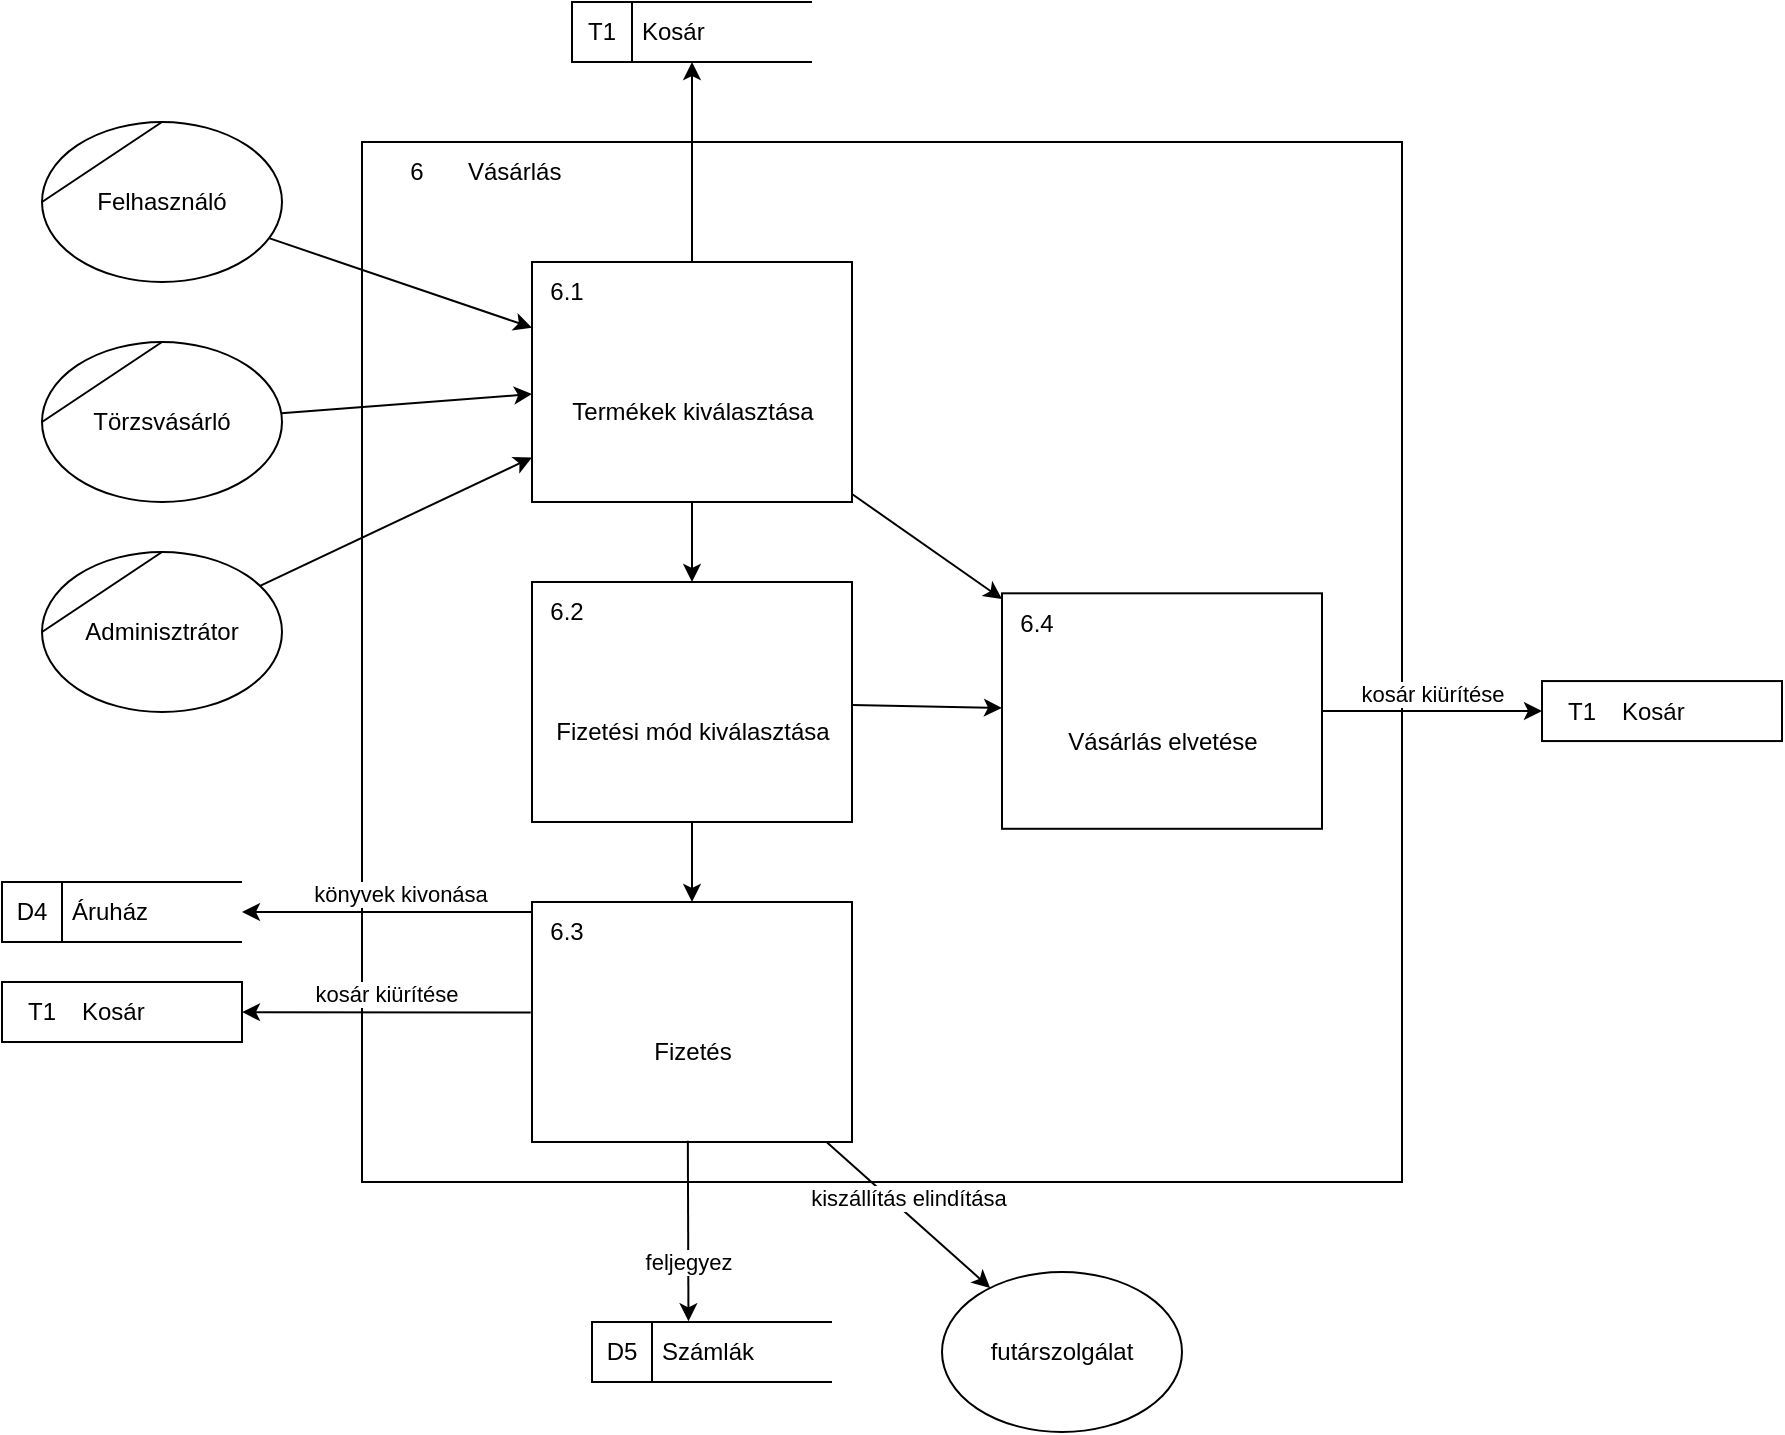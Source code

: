 <mxfile version="20.8.20" type="device"><diagram name="Page-1" id="q2tngoI2qkYXpFsVpN6W"><mxGraphModel dx="1249" dy="1912" grid="1" gridSize="10" guides="1" tooltips="1" connect="1" arrows="1" fold="1" page="1" pageScale="1" pageWidth="827" pageHeight="1169" math="0" shadow="0"><root><mxCell id="0"/><mxCell id="1" parent="0"/><mxCell id="48HOmCaY4UHRsoQmvxTO-1" value="" style="html=1;dashed=0;whitespace=wrap;shape=mxgraph.dfd.process;align=center;container=1;collapsible=0;spacingTop=30;" parent="1" vertex="1"><mxGeometry x="290" y="40" width="520" height="520" as="geometry"/></mxCell><mxCell id="sEBE5dHIH7aQbGFU7DAR-63" value="Vásárlás elvetése" style="html=1;dashed=0;whitespace=wrap;shape=mxgraph.dfd.process2;align=center;container=1;collapsible=0;spacingTop=30;" parent="48HOmCaY4UHRsoQmvxTO-1" vertex="1"><mxGeometry x="320" y="225.66" width="160" height="117.736" as="geometry"/></mxCell><mxCell id="sEBE5dHIH7aQbGFU7DAR-64" value="6.4" style="text;html=1;strokeColor=none;fillColor=none;align=center;verticalAlign=middle;whiteSpace=wrap;rounded=0;connectable=0;allowArrows=0;editable=1;movable=0;resizable=0;rotatable=0;deletable=0;locked=0;cloneable=0;" parent="sEBE5dHIH7aQbGFU7DAR-63" vertex="1"><mxGeometry width="35" height="30" as="geometry"/></mxCell><mxCell id="sEBE5dHIH7aQbGFU7DAR-65" value="" style="text;strokeColor=none;fillColor=none;align=left;verticalAlign=middle;whiteSpace=wrap;rounded=0;autosize=1;connectable=0;allowArrows=0;movable=0;resizable=0;rotatable=0;deletable=0;cloneable=0;spacingLeft=6;fontStyle=0;html=1;" parent="sEBE5dHIH7aQbGFU7DAR-63" vertex="1"><mxGeometry x="35" y="-5" width="50" height="40" as="geometry"/></mxCell><mxCell id="sEBE5dHIH7aQbGFU7DAR-32" value="6" style="text;html=1;strokeColor=none;fillColor=none;align=center;verticalAlign=middle;whiteSpace=wrap;rounded=0;movable=0;resizable=0;rotatable=0;cloneable=0;deletable=0;connectable=0;allowArrows=0;pointerEvents=1;" parent="1" vertex="1"><mxGeometry x="300" y="40" width="35" height="30" as="geometry"/></mxCell><mxCell id="sEBE5dHIH7aQbGFU7DAR-33" value="Vásárlás" style="text;html=1;strokeColor=none;fillColor=none;align=left;verticalAlign=middle;whiteSpace=wrap;rounded=0;movable=0;resizable=0;connectable=0;allowArrows=0;rotatable=0;cloneable=0;deletable=0;spacingLeft=6;autosize=1;resizeWidth=0;" parent="1" vertex="1"><mxGeometry x="335" y="40" width="70" height="30" as="geometry"/></mxCell><mxCell id="sEBE5dHIH7aQbGFU7DAR-37" value="Termékek kiválasztása" style="html=1;dashed=0;whitespace=wrap;shape=mxgraph.dfd.process2;align=center;container=1;collapsible=0;spacingTop=30;" parent="1" vertex="1"><mxGeometry x="375" y="100" width="160" height="120" as="geometry"/></mxCell><mxCell id="sEBE5dHIH7aQbGFU7DAR-38" value="6.1" style="text;html=1;strokeColor=none;fillColor=none;align=center;verticalAlign=middle;whiteSpace=wrap;rounded=0;connectable=0;allowArrows=0;editable=1;movable=0;resizable=0;rotatable=0;deletable=0;locked=0;cloneable=0;" parent="sEBE5dHIH7aQbGFU7DAR-37" vertex="1"><mxGeometry width="35" height="30" as="geometry"/></mxCell><mxCell id="sEBE5dHIH7aQbGFU7DAR-39" value="" style="text;strokeColor=none;fillColor=none;align=left;verticalAlign=middle;whiteSpace=wrap;rounded=0;autosize=1;connectable=0;allowArrows=0;movable=0;resizable=0;rotatable=0;deletable=0;cloneable=0;spacingLeft=6;fontStyle=0;html=1;" parent="sEBE5dHIH7aQbGFU7DAR-37" vertex="1"><mxGeometry x="35" y="-5" width="50" height="40" as="geometry"/></mxCell><mxCell id="sEBE5dHIH7aQbGFU7DAR-40" value="" style="endArrow=classic;html=1;rounded=0;verticalAlign=bottom;" parent="1" source="sEBE5dHIH7aQbGFU7DAR-36" target="sEBE5dHIH7aQbGFU7DAR-37" edge="1"><mxGeometry width="50" height="50" relative="1" as="geometry"><mxPoint x="370" y="30" as="sourcePoint"/><mxPoint x="490" y="30" as="targetPoint"/></mxGeometry></mxCell><mxCell id="sEBE5dHIH7aQbGFU7DAR-41" value="" style="endArrow=classic;html=1;rounded=0;verticalAlign=bottom;" parent="1" source="sEBE5dHIH7aQbGFU7DAR-35" target="sEBE5dHIH7aQbGFU7DAR-37" edge="1"><mxGeometry x="-0.13" y="18" width="50" height="50" relative="1" as="geometry"><mxPoint x="370" y="30" as="sourcePoint"/><mxPoint x="490" y="30" as="targetPoint"/><mxPoint as="offset"/></mxGeometry></mxCell><mxCell id="sEBE5dHIH7aQbGFU7DAR-42" value="" style="endArrow=classic;html=1;rounded=0;verticalAlign=bottom;" parent="1" source="sEBE5dHIH7aQbGFU7DAR-34" target="sEBE5dHIH7aQbGFU7DAR-37" edge="1"><mxGeometry width="50" height="50" relative="1" as="geometry"><mxPoint x="370" y="30" as="sourcePoint"/><mxPoint x="490" y="30" as="targetPoint"/></mxGeometry></mxCell><mxCell id="sEBE5dHIH7aQbGFU7DAR-43" value="Fizetési mód kiválasztása" style="html=1;dashed=0;whitespace=wrap;shape=mxgraph.dfd.process2;align=center;container=1;collapsible=0;spacingTop=30;" parent="1" vertex="1"><mxGeometry x="375" y="260" width="160" height="120" as="geometry"/></mxCell><mxCell id="sEBE5dHIH7aQbGFU7DAR-44" value="6.2" style="text;html=1;strokeColor=none;fillColor=none;align=center;verticalAlign=middle;whiteSpace=wrap;rounded=0;connectable=0;allowArrows=0;editable=1;movable=0;resizable=0;rotatable=0;deletable=0;locked=0;cloneable=0;" parent="sEBE5dHIH7aQbGFU7DAR-43" vertex="1"><mxGeometry width="35" height="30" as="geometry"/></mxCell><mxCell id="sEBE5dHIH7aQbGFU7DAR-45" value="" style="text;strokeColor=none;fillColor=none;align=left;verticalAlign=middle;whiteSpace=wrap;rounded=0;autosize=1;connectable=0;allowArrows=0;movable=0;resizable=0;rotatable=0;deletable=0;cloneable=0;spacingLeft=6;fontStyle=0;html=1;" parent="sEBE5dHIH7aQbGFU7DAR-43" vertex="1"><mxGeometry x="35" y="-5" width="50" height="40" as="geometry"/></mxCell><mxCell id="sEBE5dHIH7aQbGFU7DAR-46" value="" style="endArrow=classic;html=1;rounded=0;verticalAlign=bottom;" parent="1" source="sEBE5dHIH7aQbGFU7DAR-37" target="sEBE5dHIH7aQbGFU7DAR-43" edge="1"><mxGeometry x="-0.25" y="10" width="50" height="50" relative="1" as="geometry"><mxPoint x="500" y="280" as="sourcePoint"/><mxPoint x="620" y="280" as="targetPoint"/><mxPoint as="offset"/></mxGeometry></mxCell><mxCell id="sEBE5dHIH7aQbGFU7DAR-47" value="Fizetés" style="html=1;dashed=0;whitespace=wrap;shape=mxgraph.dfd.process2;align=center;container=1;collapsible=0;spacingTop=30;" parent="1" vertex="1"><mxGeometry x="375" y="420" width="160" height="120" as="geometry"/></mxCell><mxCell id="sEBE5dHIH7aQbGFU7DAR-48" value="6.3" style="text;html=1;strokeColor=none;fillColor=none;align=center;verticalAlign=middle;whiteSpace=wrap;rounded=0;connectable=0;allowArrows=0;editable=1;movable=0;resizable=0;rotatable=0;deletable=0;locked=0;cloneable=0;" parent="sEBE5dHIH7aQbGFU7DAR-47" vertex="1"><mxGeometry width="35" height="30" as="geometry"/></mxCell><mxCell id="sEBE5dHIH7aQbGFU7DAR-49" value="" style="text;strokeColor=none;fillColor=none;align=left;verticalAlign=middle;whiteSpace=wrap;rounded=0;autosize=1;connectable=0;allowArrows=0;movable=0;resizable=0;rotatable=0;deletable=0;cloneable=0;spacingLeft=6;fontStyle=0;html=1;" parent="sEBE5dHIH7aQbGFU7DAR-47" vertex="1"><mxGeometry x="35" y="-5" width="50" height="40" as="geometry"/></mxCell><mxCell id="sEBE5dHIH7aQbGFU7DAR-50" value="" style="endArrow=classic;html=1;rounded=0;verticalAlign=bottom;" parent="1" source="sEBE5dHIH7aQbGFU7DAR-43" target="sEBE5dHIH7aQbGFU7DAR-47" edge="1"><mxGeometry width="50" height="50" relative="1" as="geometry"><mxPoint x="500" y="350" as="sourcePoint"/><mxPoint x="620" y="350" as="targetPoint"/></mxGeometry></mxCell><mxCell id="sEBE5dHIH7aQbGFU7DAR-51" value="Áruház" style="html=1;dashed=0;whitespace=wrap;shape=mxgraph.dfd.dataStoreID;align=left;spacingLeft=33;container=1;collapsible=0;autosize=0;" parent="1" vertex="1"><mxGeometry x="110" y="410" width="120" height="30" as="geometry"/></mxCell><mxCell id="sEBE5dHIH7aQbGFU7DAR-52" value="D4" style="text;html=1;strokeColor=none;fillColor=none;align=center;verticalAlign=middle;whiteSpace=wrap;rounded=0;movable=0;resizable=0;rotatable=0;cloneable=0;deletable=0;allowArrows=0;connectable=0;" parent="sEBE5dHIH7aQbGFU7DAR-51" vertex="1"><mxGeometry width="30" height="30" as="geometry"/></mxCell><mxCell id="sEBE5dHIH7aQbGFU7DAR-53" value="könyvek kivonása" style="endArrow=classic;html=1;rounded=0;verticalAlign=bottom;exitX=0.003;exitY=0.208;exitDx=0;exitDy=0;exitPerimeter=0;" parent="1" target="sEBE5dHIH7aQbGFU7DAR-51" edge="1"><mxGeometry x="-0.091" width="50" height="50" relative="1" as="geometry"><mxPoint x="375.48" y="424.96" as="sourcePoint"/><mxPoint x="650" y="490" as="targetPoint"/><mxPoint as="offset"/></mxGeometry></mxCell><mxCell id="sEBE5dHIH7aQbGFU7DAR-54" value="Számlák" style="html=1;dashed=0;whitespace=wrap;shape=mxgraph.dfd.dataStoreID;align=left;spacingLeft=33;container=1;collapsible=0;autosize=0;" parent="1" vertex="1"><mxGeometry x="405" y="630" width="120" height="30" as="geometry"/></mxCell><mxCell id="sEBE5dHIH7aQbGFU7DAR-55" value="D5" style="text;html=1;strokeColor=none;fillColor=none;align=center;verticalAlign=middle;whiteSpace=wrap;rounded=0;movable=0;resizable=0;rotatable=0;cloneable=0;deletable=0;allowArrows=0;connectable=0;" parent="sEBE5dHIH7aQbGFU7DAR-54" vertex="1"><mxGeometry width="30" height="30" as="geometry"/></mxCell><mxCell id="sEBE5dHIH7aQbGFU7DAR-56" value="feljegyez" style="endArrow=classic;html=1;rounded=0;verticalAlign=bottom;entryX=0.402;entryY=-0.012;entryDx=0;entryDy=0;entryPerimeter=0;exitX=0.487;exitY=0.995;exitDx=0;exitDy=0;exitPerimeter=0;" parent="1" target="sEBE5dHIH7aQbGFU7DAR-54" edge="1" source="sEBE5dHIH7aQbGFU7DAR-47"><mxGeometry x="0.556" width="50" height="50" relative="1" as="geometry"><mxPoint x="431" y="540" as="sourcePoint"/><mxPoint x="601" y="430" as="targetPoint"/><mxPoint as="offset"/></mxGeometry></mxCell><mxCell id="sEBE5dHIH7aQbGFU7DAR-57" value="Kosár" style="html=1;dashed=0;whitespace=wrap;shape=mxgraph.dfd.dataStoreID2;align=left;spacingLeft=38;container=1;collapsible=0;" parent="1" vertex="1"><mxGeometry x="110" y="460" width="120" height="30" as="geometry"/></mxCell><mxCell id="sEBE5dHIH7aQbGFU7DAR-58" value="T1" style="text;html=1;strokeColor=none;fillColor=none;align=center;verticalAlign=middle;whiteSpace=wrap;rounded=0;connectable=0;allowArrows=0;movable=0;resizable=0;rotatable=0;cloneable=0;deletable=0;" parent="sEBE5dHIH7aQbGFU7DAR-57" vertex="1"><mxGeometry x="5" width="30" height="30" as="geometry"/></mxCell><mxCell id="sEBE5dHIH7aQbGFU7DAR-59" value="kosár kiürítése" style="endArrow=classic;html=1;rounded=0;verticalAlign=bottom;exitX=-0.004;exitY=0.71;exitDx=0;exitDy=0;exitPerimeter=0;" parent="1" target="sEBE5dHIH7aQbGFU7DAR-57" edge="1"><mxGeometry width="50" height="50" relative="1" as="geometry"><mxPoint x="374.36" y="475.2" as="sourcePoint"/><mxPoint x="460" y="560" as="targetPoint"/></mxGeometry></mxCell><mxCell id="sEBE5dHIH7aQbGFU7DAR-60" value="Kosár" style="html=1;dashed=0;whitespace=wrap;shape=mxgraph.dfd.dataStoreID;align=left;spacingLeft=33;container=1;collapsible=0;autosize=0;" parent="1" vertex="1"><mxGeometry x="395" y="-30" width="120" height="30" as="geometry"/></mxCell><mxCell id="sEBE5dHIH7aQbGFU7DAR-61" value="T1" style="text;html=1;strokeColor=none;fillColor=none;align=center;verticalAlign=middle;whiteSpace=wrap;rounded=0;movable=0;resizable=0;rotatable=0;cloneable=0;deletable=0;allowArrows=0;connectable=0;" parent="sEBE5dHIH7aQbGFU7DAR-60" vertex="1"><mxGeometry width="30" height="30" as="geometry"/></mxCell><mxCell id="sEBE5dHIH7aQbGFU7DAR-62" value="" style="endArrow=classic;html=1;rounded=0;verticalAlign=bottom;" parent="1" source="sEBE5dHIH7aQbGFU7DAR-37" target="sEBE5dHIH7aQbGFU7DAR-60" edge="1"><mxGeometry width="50" height="50" relative="1" as="geometry"><mxPoint x="370" y="40" as="sourcePoint"/><mxPoint x="490" y="40" as="targetPoint"/><Array as="points"/></mxGeometry></mxCell><mxCell id="sEBE5dHIH7aQbGFU7DAR-66" value="" style="endArrow=classic;html=1;rounded=0;verticalAlign=bottom;" parent="1" source="sEBE5dHIH7aQbGFU7DAR-37" target="sEBE5dHIH7aQbGFU7DAR-63" edge="1"><mxGeometry width="50" height="50" relative="1" as="geometry"><mxPoint x="360" y="300" as="sourcePoint"/><mxPoint x="480" y="300" as="targetPoint"/></mxGeometry></mxCell><mxCell id="sEBE5dHIH7aQbGFU7DAR-67" value="" style="endArrow=classic;html=1;rounded=0;verticalAlign=bottom;" parent="1" source="sEBE5dHIH7aQbGFU7DAR-43" target="sEBE5dHIH7aQbGFU7DAR-63" edge="1"><mxGeometry width="50" height="50" relative="1" as="geometry"><mxPoint x="360" y="300" as="sourcePoint"/><mxPoint x="480" y="300" as="targetPoint"/></mxGeometry></mxCell><mxCell id="sEBE5dHIH7aQbGFU7DAR-69" value="Kosár" style="html=1;dashed=0;whitespace=wrap;shape=mxgraph.dfd.dataStoreID2;align=left;spacingLeft=38;container=1;collapsible=0;" parent="1" vertex="1"><mxGeometry x="880" y="309.53" width="120" height="30" as="geometry"/></mxCell><mxCell id="sEBE5dHIH7aQbGFU7DAR-70" value="T1" style="text;html=1;strokeColor=none;fillColor=none;align=center;verticalAlign=middle;whiteSpace=wrap;rounded=0;connectable=0;allowArrows=0;movable=0;resizable=0;rotatable=0;cloneable=0;deletable=0;" parent="sEBE5dHIH7aQbGFU7DAR-69" vertex="1"><mxGeometry x="5" width="30" height="30" as="geometry"/></mxCell><mxCell id="sEBE5dHIH7aQbGFU7DAR-71" value="kosár kiürítése" style="endArrow=classic;html=1;rounded=0;verticalAlign=bottom;" parent="1" source="sEBE5dHIH7aQbGFU7DAR-63" target="sEBE5dHIH7aQbGFU7DAR-69" edge="1"><mxGeometry width="50" height="50" relative="1" as="geometry"><mxPoint x="1094" y="320" as="sourcePoint"/><mxPoint x="1180" y="405" as="targetPoint"/></mxGeometry></mxCell><mxCell id="sEBE5dHIH7aQbGFU7DAR-72" value="futárszolgálat" style="ellipse;whiteSpace=wrap;html=1;" parent="1" vertex="1"><mxGeometry x="580" y="605" width="120" height="80" as="geometry"/></mxCell><mxCell id="sEBE5dHIH7aQbGFU7DAR-73" value="kiszállítás elindítása" style="endArrow=classic;html=1;rounded=0;verticalAlign=bottom;" parent="1" source="sEBE5dHIH7aQbGFU7DAR-47" target="sEBE5dHIH7aQbGFU7DAR-72" edge="1"><mxGeometry width="50" height="50" relative="1" as="geometry"><mxPoint x="250" y="680" as="sourcePoint"/><mxPoint x="370" y="680" as="targetPoint"/></mxGeometry></mxCell><mxCell id="IFWkcspUC4RZiALwQmJo-6" value="" style="group" parent="1" vertex="1" connectable="0"><mxGeometry x="130" y="30" width="120" height="80" as="geometry"/></mxCell><mxCell id="sEBE5dHIH7aQbGFU7DAR-34" value="Felhasználó" style="ellipse;whiteSpace=wrap;html=1;" parent="IFWkcspUC4RZiALwQmJo-6" vertex="1"><mxGeometry width="120" height="80" as="geometry"/></mxCell><mxCell id="IFWkcspUC4RZiALwQmJo-3" value="" style="endArrow=none;html=1;rounded=0;entryX=0.5;entryY=0;entryDx=0;entryDy=0;exitX=0;exitY=0.5;exitDx=0;exitDy=0;" parent="IFWkcspUC4RZiALwQmJo-6" source="sEBE5dHIH7aQbGFU7DAR-34" target="sEBE5dHIH7aQbGFU7DAR-34" edge="1"><mxGeometry width="50" height="50" relative="1" as="geometry"><mxPoint x="-80" y="160" as="sourcePoint"/><mxPoint x="-30" y="110" as="targetPoint"/></mxGeometry></mxCell><mxCell id="IFWkcspUC4RZiALwQmJo-7" value="" style="group" parent="1" vertex="1" connectable="0"><mxGeometry x="130" y="140" width="120" height="80" as="geometry"/></mxCell><mxCell id="sEBE5dHIH7aQbGFU7DAR-35" value="Törzsvásárló" style="ellipse;whiteSpace=wrap;html=1;" parent="IFWkcspUC4RZiALwQmJo-7" vertex="1"><mxGeometry width="120" height="80" as="geometry"/></mxCell><mxCell id="IFWkcspUC4RZiALwQmJo-4" value="" style="endArrow=none;html=1;rounded=0;entryX=0.5;entryY=0;entryDx=0;entryDy=0;exitX=0;exitY=0.5;exitDx=0;exitDy=0;" parent="IFWkcspUC4RZiALwQmJo-7" edge="1"><mxGeometry width="50" height="50" relative="1" as="geometry"><mxPoint y="40" as="sourcePoint"/><mxPoint x="60" as="targetPoint"/></mxGeometry></mxCell><mxCell id="IFWkcspUC4RZiALwQmJo-8" value="" style="group" parent="1" vertex="1" connectable="0"><mxGeometry x="130" y="245" width="120" height="80" as="geometry"/></mxCell><mxCell id="sEBE5dHIH7aQbGFU7DAR-36" value="Adminisztrátor" style="ellipse;whiteSpace=wrap;html=1;" parent="IFWkcspUC4RZiALwQmJo-8" vertex="1"><mxGeometry width="120" height="80" as="geometry"/></mxCell><mxCell id="IFWkcspUC4RZiALwQmJo-5" value="" style="endArrow=none;html=1;rounded=0;entryX=0.5;entryY=0;entryDx=0;entryDy=0;exitX=0;exitY=0.5;exitDx=0;exitDy=0;" parent="IFWkcspUC4RZiALwQmJo-8" edge="1"><mxGeometry width="50" height="50" relative="1" as="geometry"><mxPoint y="40" as="sourcePoint"/><mxPoint x="60" as="targetPoint"/></mxGeometry></mxCell></root></mxGraphModel></diagram></mxfile>